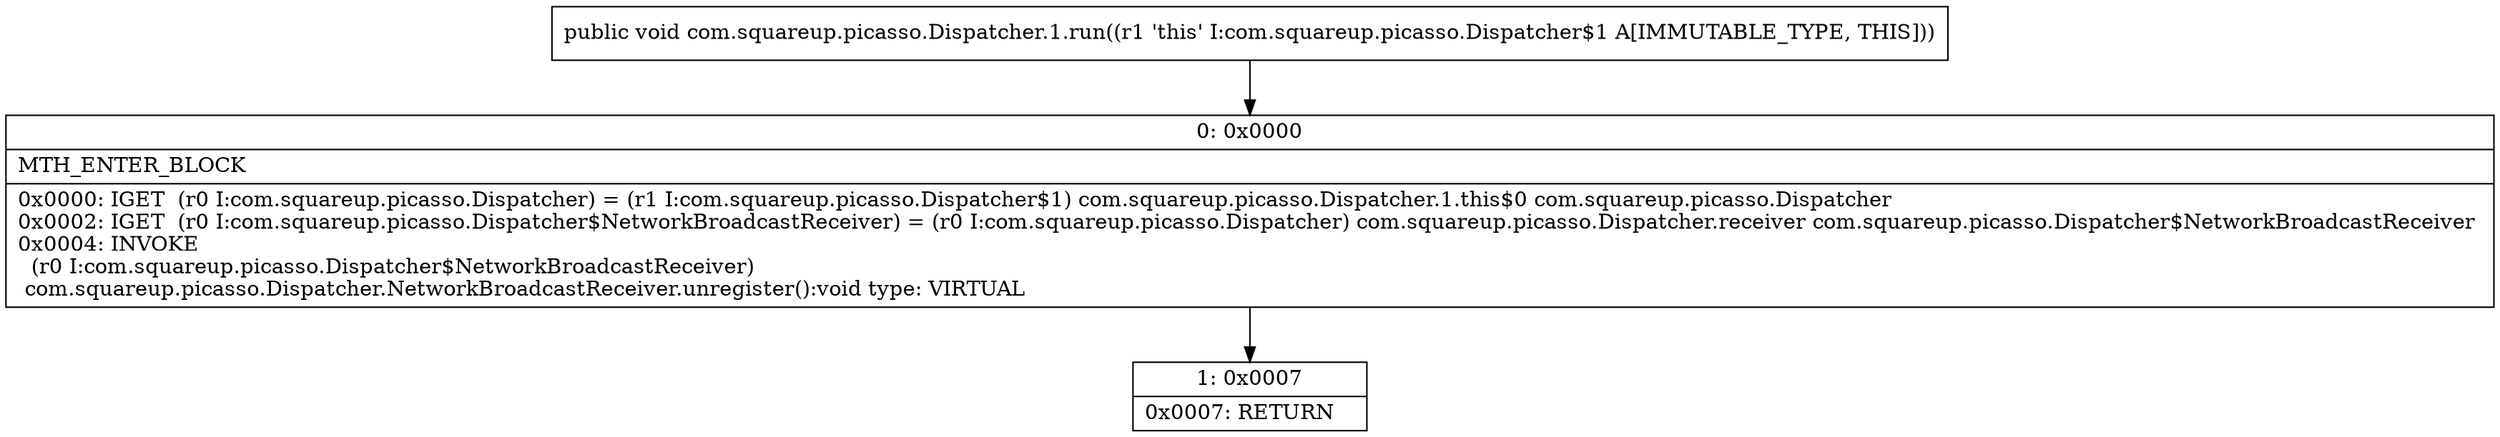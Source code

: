 digraph "CFG forcom.squareup.picasso.Dispatcher.1.run()V" {
Node_0 [shape=record,label="{0\:\ 0x0000|MTH_ENTER_BLOCK\l|0x0000: IGET  (r0 I:com.squareup.picasso.Dispatcher) = (r1 I:com.squareup.picasso.Dispatcher$1) com.squareup.picasso.Dispatcher.1.this$0 com.squareup.picasso.Dispatcher \l0x0002: IGET  (r0 I:com.squareup.picasso.Dispatcher$NetworkBroadcastReceiver) = (r0 I:com.squareup.picasso.Dispatcher) com.squareup.picasso.Dispatcher.receiver com.squareup.picasso.Dispatcher$NetworkBroadcastReceiver \l0x0004: INVOKE  \l  (r0 I:com.squareup.picasso.Dispatcher$NetworkBroadcastReceiver)\l com.squareup.picasso.Dispatcher.NetworkBroadcastReceiver.unregister():void type: VIRTUAL \l}"];
Node_1 [shape=record,label="{1\:\ 0x0007|0x0007: RETURN   \l}"];
MethodNode[shape=record,label="{public void com.squareup.picasso.Dispatcher.1.run((r1 'this' I:com.squareup.picasso.Dispatcher$1 A[IMMUTABLE_TYPE, THIS])) }"];
MethodNode -> Node_0;
Node_0 -> Node_1;
}

